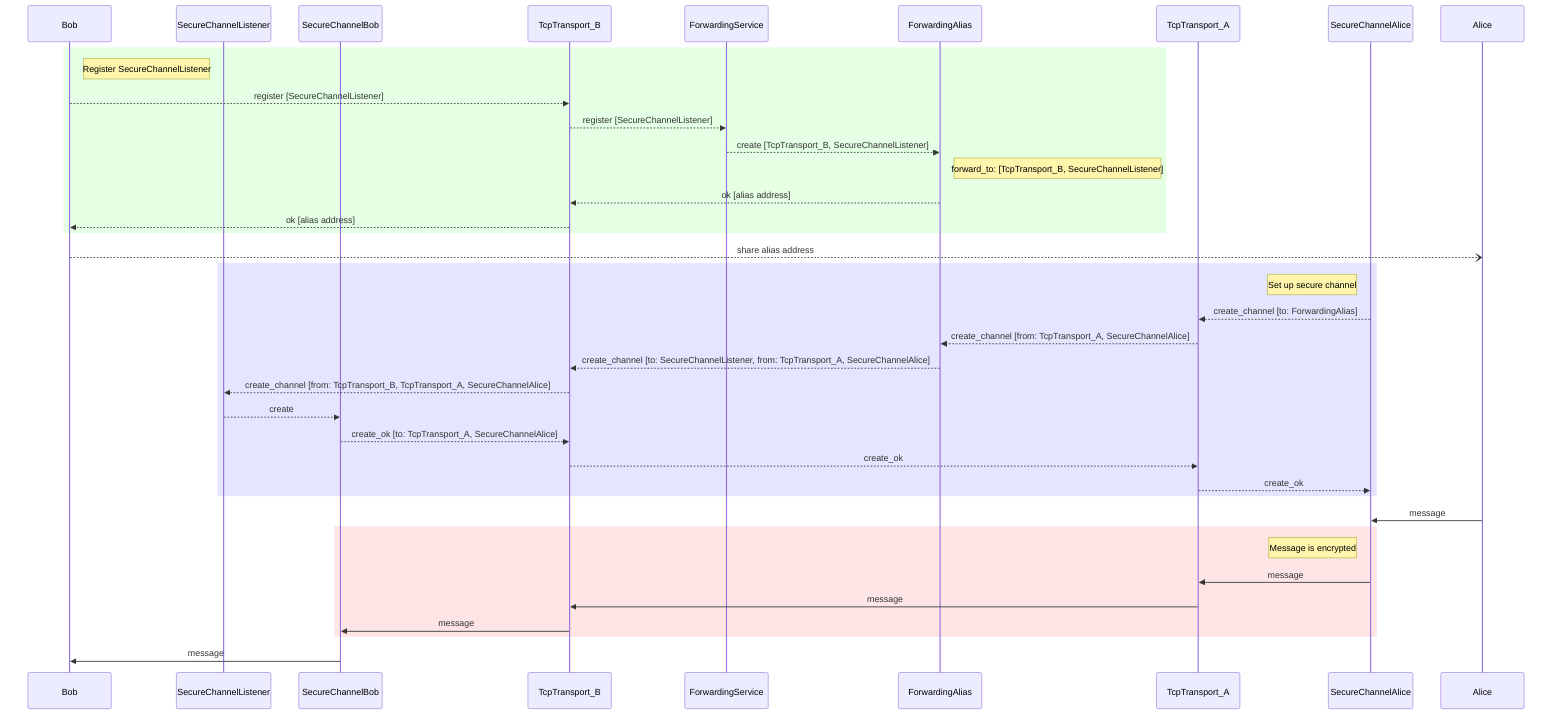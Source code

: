 sequenceDiagram
    participant Bob
    participant SecureChannelListener
    participant SecureChannelBob
    participant TcpTransport_B

    participant ForwardingService
    participant ForwardingAlias

    participant TcpTransport_A
    participant SecureChannelAlice
    participant Alice

    rect rgba(0, 250, 0, 0.1)
        Note right of Bob: Register SecureChannelListener

        Bob-->>TcpTransport_B: register [SecureChannelListener]
        TcpTransport_B-->>ForwardingService: register [SecureChannelListener]
        ForwardingService-->>ForwardingAlias: create [TcpTransport_B, SecureChannelListener]
        Note right of ForwardingAlias: forward_to: [TcpTransport_B, SecureChannelListener]
        ForwardingAlias-->>TcpTransport_B: ok [alias address]
        TcpTransport_B-->>Bob: ok [alias address]
    end

    Bob--)Alice: share alias address

    rect rgba(0, 0, 250, 0.1)
        Note left of SecureChannelAlice: Set up secure channel
        SecureChannelAlice-->>TcpTransport_A: create_channel [to: ForwardingAlias]
        TcpTransport_A-->>ForwardingAlias: create_channel [from: TcpTransport_A, SecureChannelAlice]
        ForwardingAlias-->>TcpTransport_B: create_channel [to: SecureChannelListener, from: TcpTransport_A, SecureChannelAlice]
        TcpTransport_B-->>SecureChannelListener: create_channel [from: TcpTransport_B, TcpTransport_A, SecureChannelAlice]
        SecureChannelListener-->>SecureChannelBob: create

        SecureChannelBob-->>TcpTransport_B: create_ok [to: TcpTransport_A, SecureChannelAlice]
        TcpTransport_B-->>TcpTransport_A: create_ok
        TcpTransport_A-->>SecureChannelAlice: create_ok
    end

    Alice->>SecureChannelAlice: message
    rect rgba(240, 0, 0, 0.1)
        Note left of SecureChannelAlice: Message is encrypted
        SecureChannelAlice->>TcpTransport_A: message
        TcpTransport_A->>TcpTransport_B: message
        TcpTransport_B->>SecureChannelBob: message
    end
    SecureChannelBob->>Bob: message